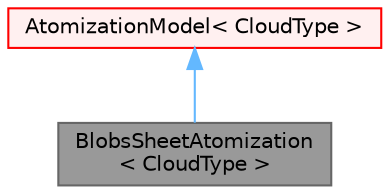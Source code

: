 digraph "BlobsSheetAtomization&lt; CloudType &gt;"
{
 // LATEX_PDF_SIZE
  bgcolor="transparent";
  edge [fontname=Helvetica,fontsize=10,labelfontname=Helvetica,labelfontsize=10];
  node [fontname=Helvetica,fontsize=10,shape=box,height=0.2,width=0.4];
  Node1 [id="Node000001",label="BlobsSheetAtomization\l\< CloudType \>",height=0.2,width=0.4,color="gray40", fillcolor="grey60", style="filled", fontcolor="black",tooltip="Primary Breakup Model for pressure swirl atomizers."];
  Node2 -> Node1 [id="edge1_Node000001_Node000002",dir="back",color="steelblue1",style="solid",tooltip=" "];
  Node2 [id="Node000002",label="AtomizationModel\< CloudType \>",height=0.2,width=0.4,color="red", fillcolor="#FFF0F0", style="filled",URL="$classFoam_1_1AtomizationModel.html",tooltip="Templated atomization model class."];
}
